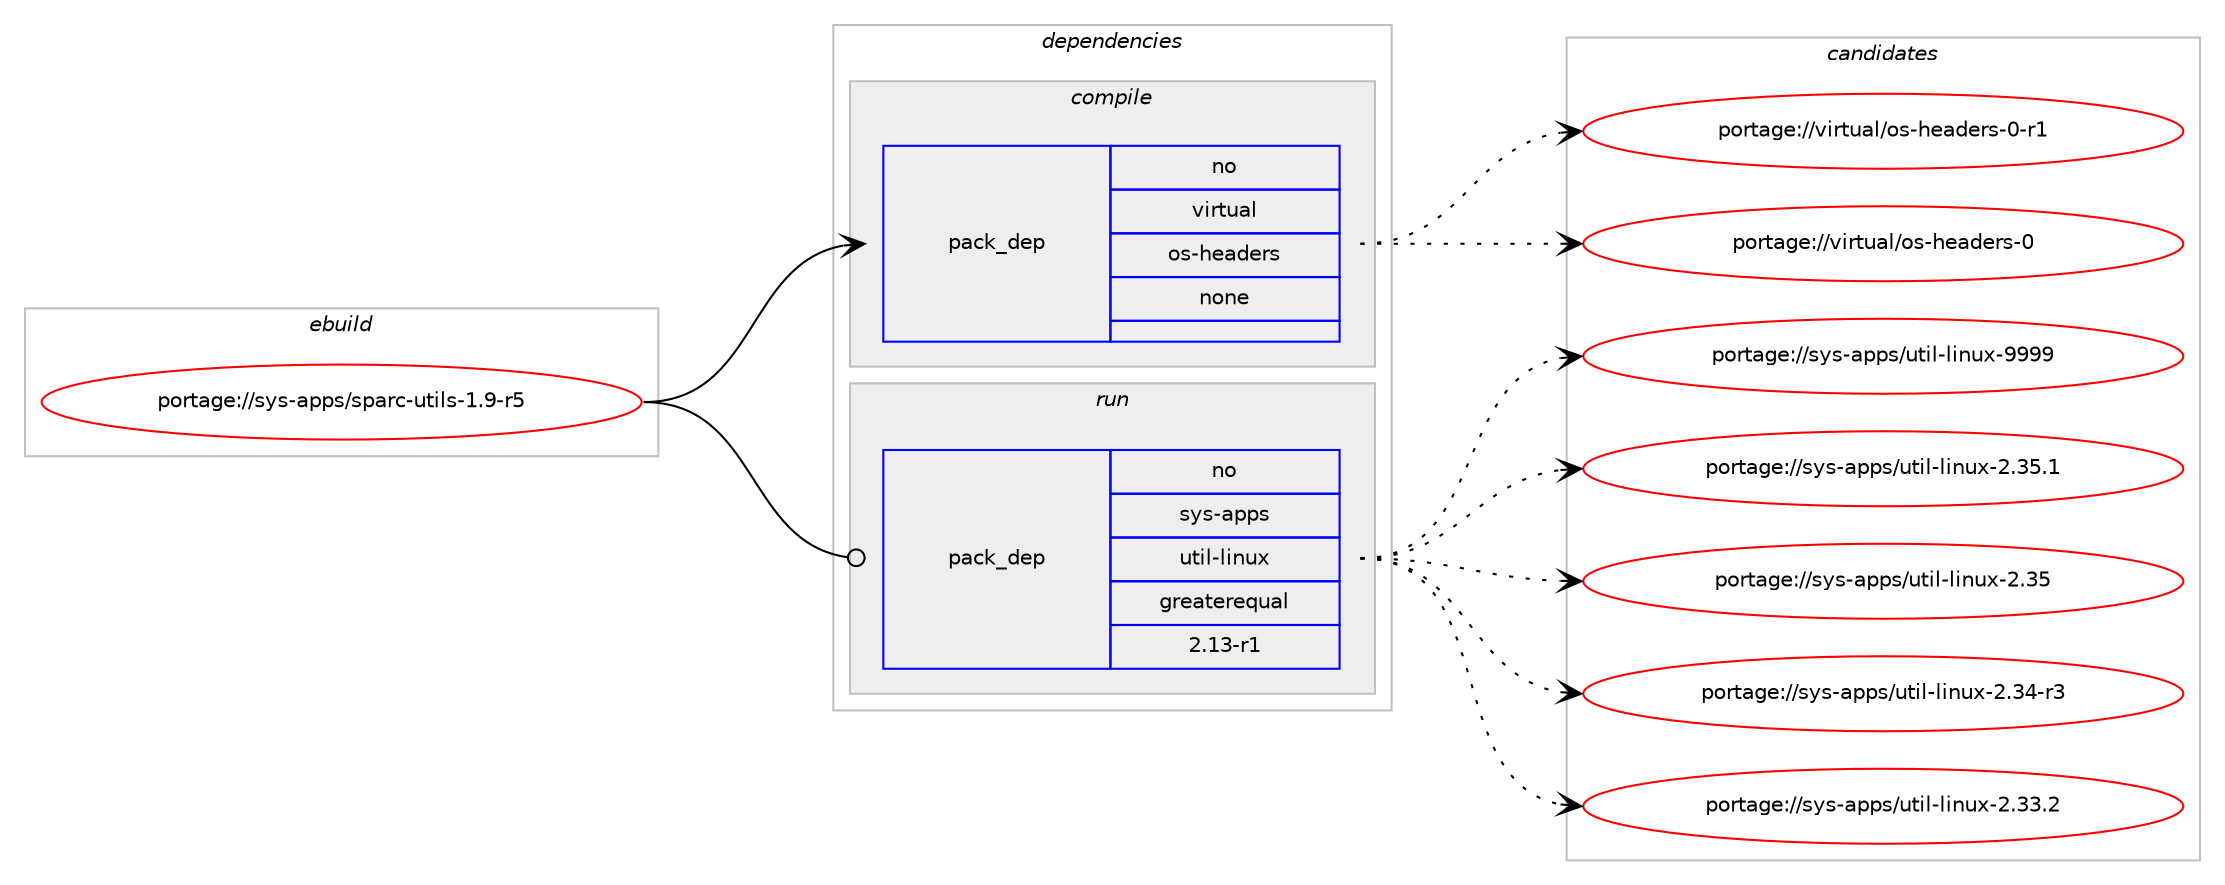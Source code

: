 digraph prolog {

# *************
# Graph options
# *************

newrank=true;
concentrate=true;
compound=true;
graph [rankdir=LR,fontname=Helvetica,fontsize=10,ranksep=1.5];#, ranksep=2.5, nodesep=0.2];
edge  [arrowhead=vee];
node  [fontname=Helvetica,fontsize=10];

# **********
# The ebuild
# **********

subgraph cluster_leftcol {
color=gray;
rank=same;
label=<<i>ebuild</i>>;
id [label="portage://sys-apps/sparc-utils-1.9-r5", color=red, width=4, href="../sys-apps/sparc-utils-1.9-r5.svg"];
}

# ****************
# The dependencies
# ****************

subgraph cluster_midcol {
color=gray;
label=<<i>dependencies</i>>;
subgraph cluster_compile {
fillcolor="#eeeeee";
style=filled;
label=<<i>compile</i>>;
subgraph pack28676 {
dependency37063 [label=<<TABLE BORDER="0" CELLBORDER="1" CELLSPACING="0" CELLPADDING="4" WIDTH="220"><TR><TD ROWSPAN="6" CELLPADDING="30">pack_dep</TD></TR><TR><TD WIDTH="110">no</TD></TR><TR><TD>virtual</TD></TR><TR><TD>os-headers</TD></TR><TR><TD>none</TD></TR><TR><TD></TD></TR></TABLE>>, shape=none, color=blue];
}
id:e -> dependency37063:w [weight=20,style="solid",arrowhead="vee"];
}
subgraph cluster_compileandrun {
fillcolor="#eeeeee";
style=filled;
label=<<i>compile and run</i>>;
}
subgraph cluster_run {
fillcolor="#eeeeee";
style=filled;
label=<<i>run</i>>;
subgraph pack28677 {
dependency37064 [label=<<TABLE BORDER="0" CELLBORDER="1" CELLSPACING="0" CELLPADDING="4" WIDTH="220"><TR><TD ROWSPAN="6" CELLPADDING="30">pack_dep</TD></TR><TR><TD WIDTH="110">no</TD></TR><TR><TD>sys-apps</TD></TR><TR><TD>util-linux</TD></TR><TR><TD>greaterequal</TD></TR><TR><TD>2.13-r1</TD></TR></TABLE>>, shape=none, color=blue];
}
id:e -> dependency37064:w [weight=20,style="solid",arrowhead="odot"];
}
}

# **************
# The candidates
# **************

subgraph cluster_choices {
rank=same;
color=gray;
label=<<i>candidates</i>>;

subgraph choice28676 {
color=black;
nodesep=1;
choice1181051141161179710847111115451041019710010111411545484511449 [label="portage://virtual/os-headers-0-r1", color=red, width=4,href="../virtual/os-headers-0-r1.svg"];
choice118105114116117971084711111545104101971001011141154548 [label="portage://virtual/os-headers-0", color=red, width=4,href="../virtual/os-headers-0.svg"];
dependency37063:e -> choice1181051141161179710847111115451041019710010111411545484511449:w [style=dotted,weight="100"];
dependency37063:e -> choice118105114116117971084711111545104101971001011141154548:w [style=dotted,weight="100"];
}
subgraph choice28677 {
color=black;
nodesep=1;
choice115121115459711211211547117116105108451081051101171204557575757 [label="portage://sys-apps/util-linux-9999", color=red, width=4,href="../sys-apps/util-linux-9999.svg"];
choice1151211154597112112115471171161051084510810511011712045504651534649 [label="portage://sys-apps/util-linux-2.35.1", color=red, width=4,href="../sys-apps/util-linux-2.35.1.svg"];
choice115121115459711211211547117116105108451081051101171204550465153 [label="portage://sys-apps/util-linux-2.35", color=red, width=4,href="../sys-apps/util-linux-2.35.svg"];
choice1151211154597112112115471171161051084510810511011712045504651524511451 [label="portage://sys-apps/util-linux-2.34-r3", color=red, width=4,href="../sys-apps/util-linux-2.34-r3.svg"];
choice1151211154597112112115471171161051084510810511011712045504651514650 [label="portage://sys-apps/util-linux-2.33.2", color=red, width=4,href="../sys-apps/util-linux-2.33.2.svg"];
dependency37064:e -> choice115121115459711211211547117116105108451081051101171204557575757:w [style=dotted,weight="100"];
dependency37064:e -> choice1151211154597112112115471171161051084510810511011712045504651534649:w [style=dotted,weight="100"];
dependency37064:e -> choice115121115459711211211547117116105108451081051101171204550465153:w [style=dotted,weight="100"];
dependency37064:e -> choice1151211154597112112115471171161051084510810511011712045504651524511451:w [style=dotted,weight="100"];
dependency37064:e -> choice1151211154597112112115471171161051084510810511011712045504651514650:w [style=dotted,weight="100"];
}
}

}
